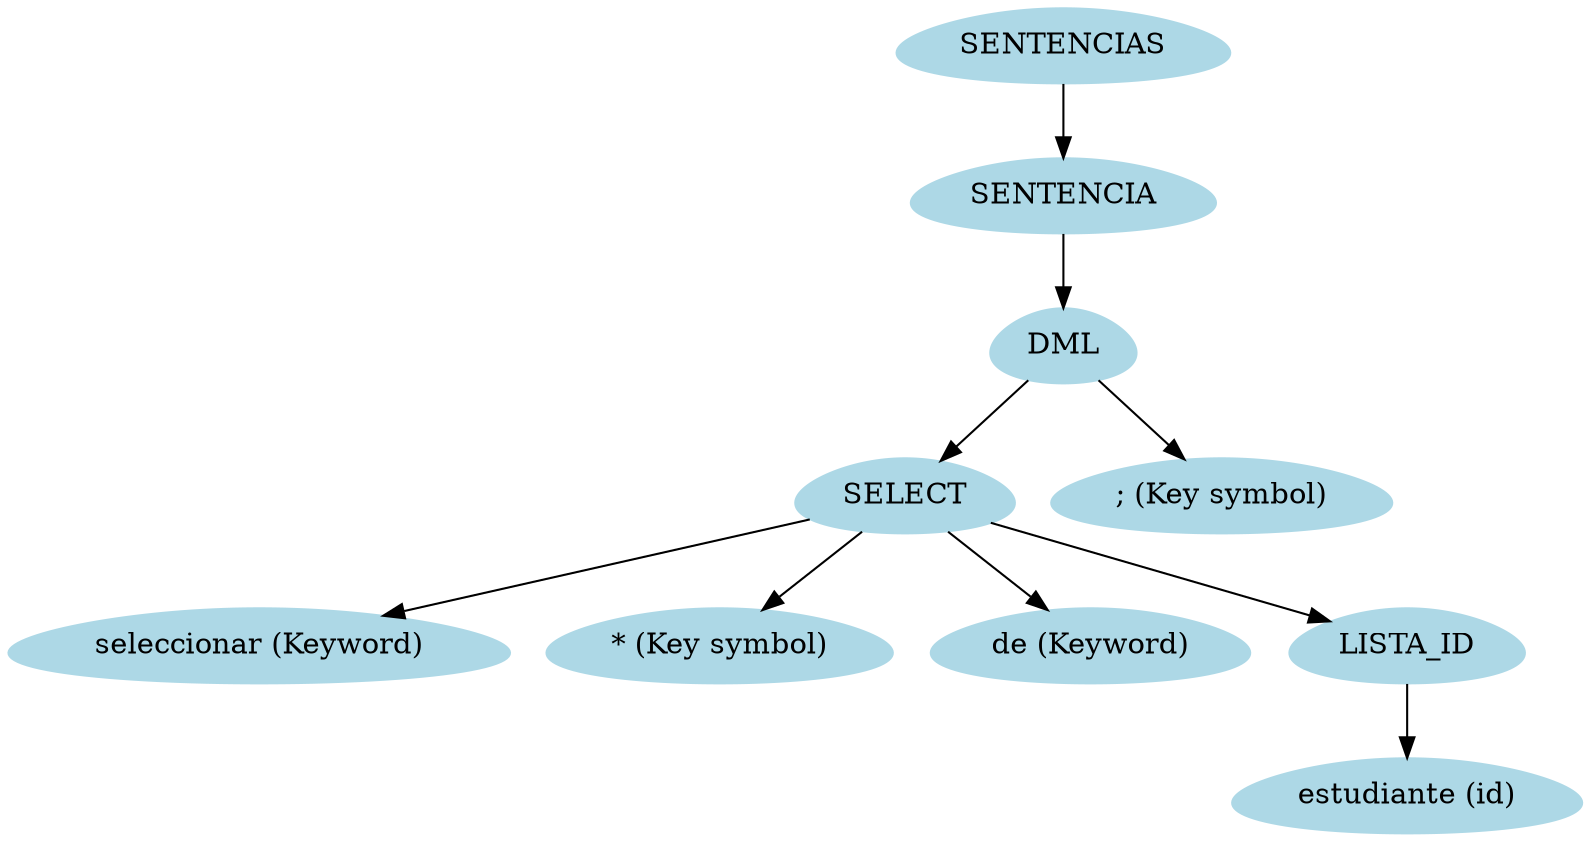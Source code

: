 digraph grafo{
node [shape = egg];
3927761[label="SENTENCIAS", style = filled, color = lightblue];
66771947[label="SENTENCIA", style = filled, color = lightblue];
3927761->66771947;
61381290[label="DML", style = filled, color = lightblue];
66771947->61381290;
36848977[label="SELECT", style = filled, color = lightblue];
61381290->36848977;
22452836[label="seleccionar (Keyword)", style = filled, color = lightblue];
36848977->22452836;
46153895[label="* (Key symbol)", style = filled, color = lightblue];
36848977->46153895;
46418718[label="de (Keyword)", style = filled, color = lightblue];
36848977->46418718;
50920718[label="LISTA_ID", style = filled, color = lightblue];
36848977->50920718;
60345850[label="estudiante (id)", style = filled, color = lightblue];
50920718->60345850;
19246503[label="; (Key symbol)", style = filled, color = lightblue];
61381290->19246503;
}

